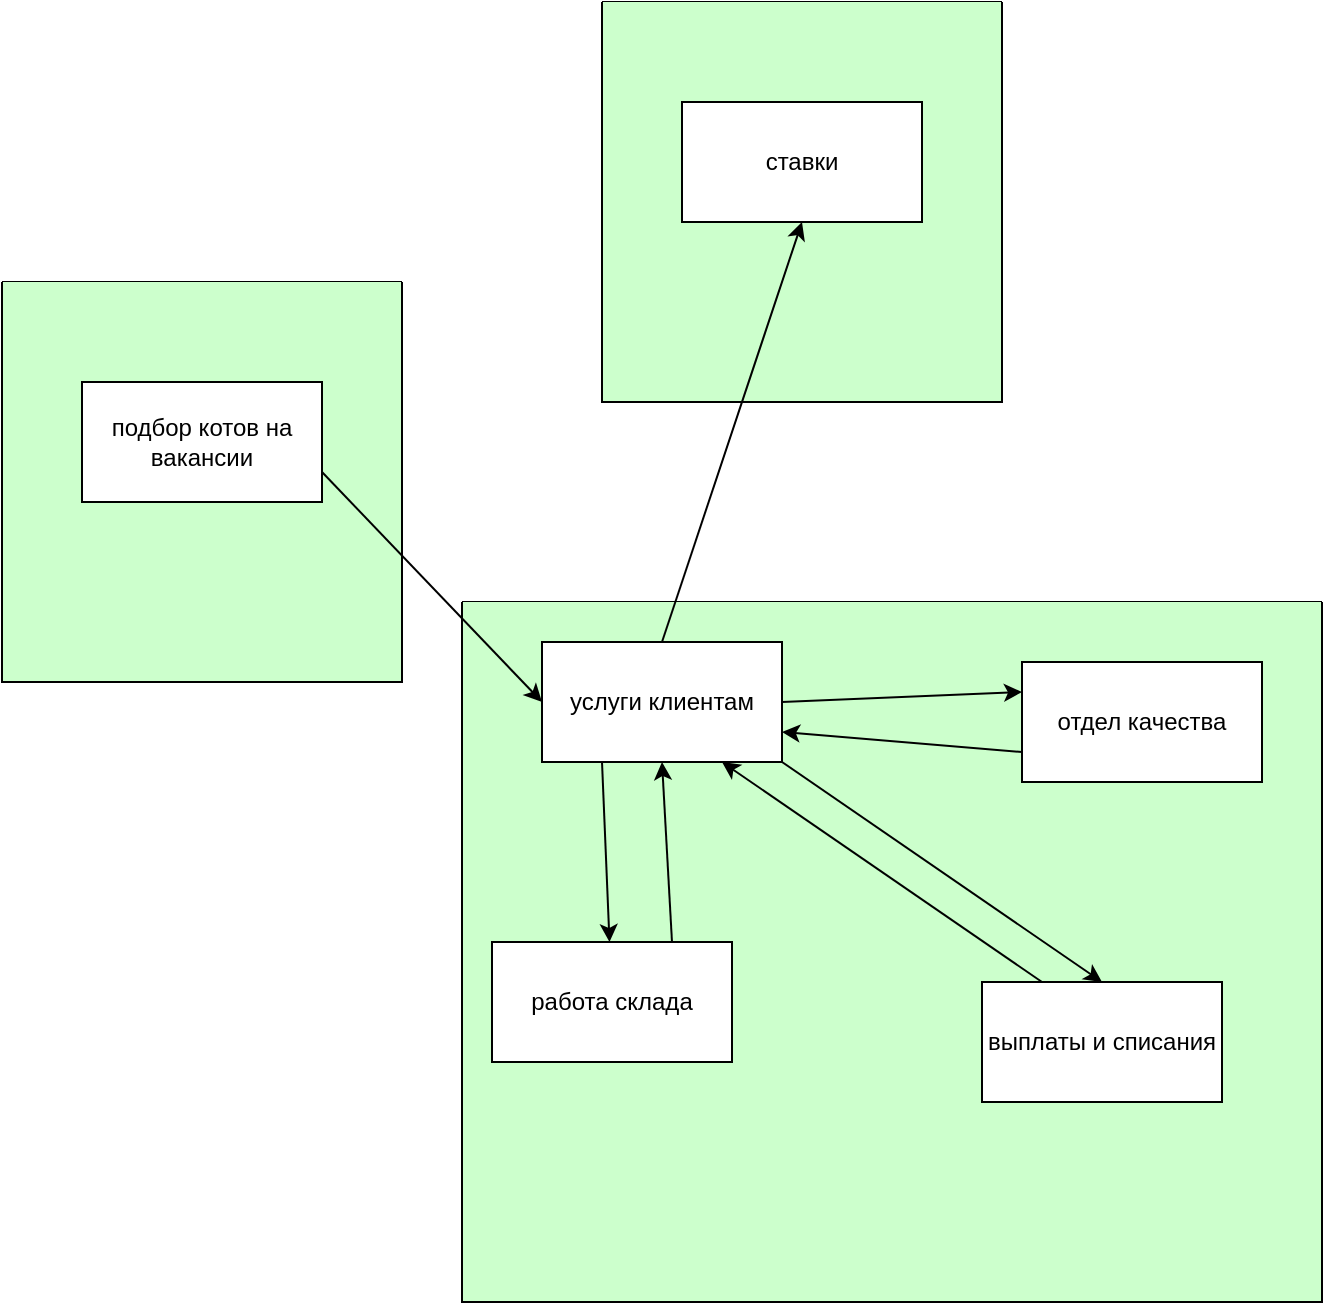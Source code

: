 <mxfile>
    <diagram id="rilQmEsDHWKF4GheJIAr" name="Page-1">
        <mxGraphModel dx="1005" dy="1202" grid="1" gridSize="10" guides="1" tooltips="1" connect="1" arrows="1" fold="1" page="1" pageScale="1" pageWidth="850" pageHeight="1100" background="#ffffff" math="0" shadow="0">
            <root>
                <mxCell id="0"/>
                <mxCell id="1" parent="0"/>
                <mxCell id="6" value="" style="swimlane;startSize=0;fillStyle=solid;fillColor=none;rounded=0;shadow=0;glass=0;gradientColor=none;swimlaneFillColor=#CCFFCC;" parent="1" vertex="1">
                    <mxGeometry x="110" y="450" width="200" height="200" as="geometry"/>
                </mxCell>
                <mxCell id="2" value="подбор котов на вакансии" style="rounded=0;whiteSpace=wrap;html=1;" parent="6" vertex="1">
                    <mxGeometry x="40" y="50" width="120" height="60" as="geometry"/>
                </mxCell>
                <mxCell id="7" value="" style="swimlane;startSize=0;fillStyle=solid;fillColor=none;rounded=0;shadow=0;glass=0;gradientColor=none;swimlaneFillColor=#CCFFCC;" parent="1" vertex="1">
                    <mxGeometry x="340" y="610" width="430" height="350" as="geometry"/>
                </mxCell>
                <mxCell id="15" style="edgeStyle=none;html=1;exitX=0.25;exitY=1;exitDx=0;exitDy=0;" parent="7" source="3" target="8" edge="1">
                    <mxGeometry relative="1" as="geometry"/>
                </mxCell>
                <mxCell id="17" style="edgeStyle=none;html=1;exitX=1;exitY=0.5;exitDx=0;exitDy=0;entryX=0;entryY=0.25;entryDx=0;entryDy=0;" parent="7" source="3" target="12" edge="1">
                    <mxGeometry relative="1" as="geometry"/>
                </mxCell>
                <mxCell id="19" style="edgeStyle=none;html=1;exitX=1;exitY=1;exitDx=0;exitDy=0;entryX=0.5;entryY=0;entryDx=0;entryDy=0;" parent="7" source="3" target="11" edge="1">
                    <mxGeometry relative="1" as="geometry"/>
                </mxCell>
                <mxCell id="3" value="услуги клиентам" style="rounded=0;whiteSpace=wrap;html=1;" parent="7" vertex="1">
                    <mxGeometry x="40" y="20" width="120" height="60" as="geometry"/>
                </mxCell>
                <mxCell id="16" style="edgeStyle=none;html=1;exitX=0.75;exitY=0;exitDx=0;exitDy=0;entryX=0.5;entryY=1;entryDx=0;entryDy=0;" parent="7" source="8" target="3" edge="1">
                    <mxGeometry relative="1" as="geometry"/>
                </mxCell>
                <mxCell id="8" value="работа склада" style="rounded=0;whiteSpace=wrap;html=1;" parent="7" vertex="1">
                    <mxGeometry x="15" y="170" width="120" height="60" as="geometry"/>
                </mxCell>
                <mxCell id="20" style="edgeStyle=none;html=1;exitX=0.25;exitY=0;exitDx=0;exitDy=0;entryX=0.75;entryY=1;entryDx=0;entryDy=0;" parent="7" source="11" target="3" edge="1">
                    <mxGeometry relative="1" as="geometry"/>
                </mxCell>
                <mxCell id="11" value="выплаты и списания" style="rounded=0;whiteSpace=wrap;html=1;" parent="7" vertex="1">
                    <mxGeometry x="260" y="190" width="120" height="60" as="geometry"/>
                </mxCell>
                <mxCell id="18" style="edgeStyle=none;html=1;exitX=0;exitY=0.75;exitDx=0;exitDy=0;entryX=1;entryY=0.75;entryDx=0;entryDy=0;" parent="7" source="12" target="3" edge="1">
                    <mxGeometry relative="1" as="geometry"/>
                </mxCell>
                <mxCell id="12" value="отдел качества" style="rounded=0;whiteSpace=wrap;html=1;" parent="7" vertex="1">
                    <mxGeometry x="280" y="30" width="120" height="60" as="geometry"/>
                </mxCell>
                <mxCell id="9" value="" style="swimlane;startSize=0;fillStyle=solid;fillColor=none;rounded=0;shadow=0;glass=0;gradientColor=none;swimlaneFillColor=#CCFFCC;" parent="1" vertex="1">
                    <mxGeometry x="410" y="310" width="200" height="200" as="geometry"/>
                </mxCell>
                <mxCell id="10" value="ставки" style="rounded=0;whiteSpace=wrap;html=1;" parent="9" vertex="1">
                    <mxGeometry x="40" y="50" width="120" height="60" as="geometry"/>
                </mxCell>
                <mxCell id="13" style="edgeStyle=none;html=1;exitX=0.5;exitY=0;exitDx=0;exitDy=0;entryX=0.5;entryY=1;entryDx=0;entryDy=0;" parent="1" source="3" target="10" edge="1">
                    <mxGeometry relative="1" as="geometry"/>
                </mxCell>
                <mxCell id="14" style="edgeStyle=none;html=1;exitX=1;exitY=0.75;exitDx=0;exitDy=0;entryX=0;entryY=0.5;entryDx=0;entryDy=0;" parent="1" source="2" target="3" edge="1">
                    <mxGeometry relative="1" as="geometry"/>
                </mxCell>
            </root>
        </mxGraphModel>
    </diagram>
</mxfile>